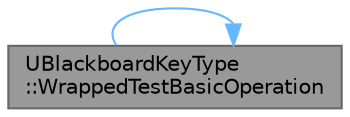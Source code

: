 digraph "UBlackboardKeyType::WrappedTestBasicOperation"
{
 // INTERACTIVE_SVG=YES
 // LATEX_PDF_SIZE
  bgcolor="transparent";
  edge [fontname=Helvetica,fontsize=10,labelfontname=Helvetica,labelfontsize=10];
  node [fontname=Helvetica,fontsize=10,shape=box,height=0.2,width=0.4];
  rankdir="LR";
  Node1 [id="Node000001",label="UBlackboardKeyType\l::WrappedTestBasicOperation",height=0.2,width=0.4,color="gray40", fillcolor="grey60", style="filled", fontcolor="black",tooltip="various value testing, used by decorators, supports instanced keys"];
  Node1 -> Node1 [id="edge1_Node000001_Node000001",color="steelblue1",style="solid",tooltip=" "];
}

